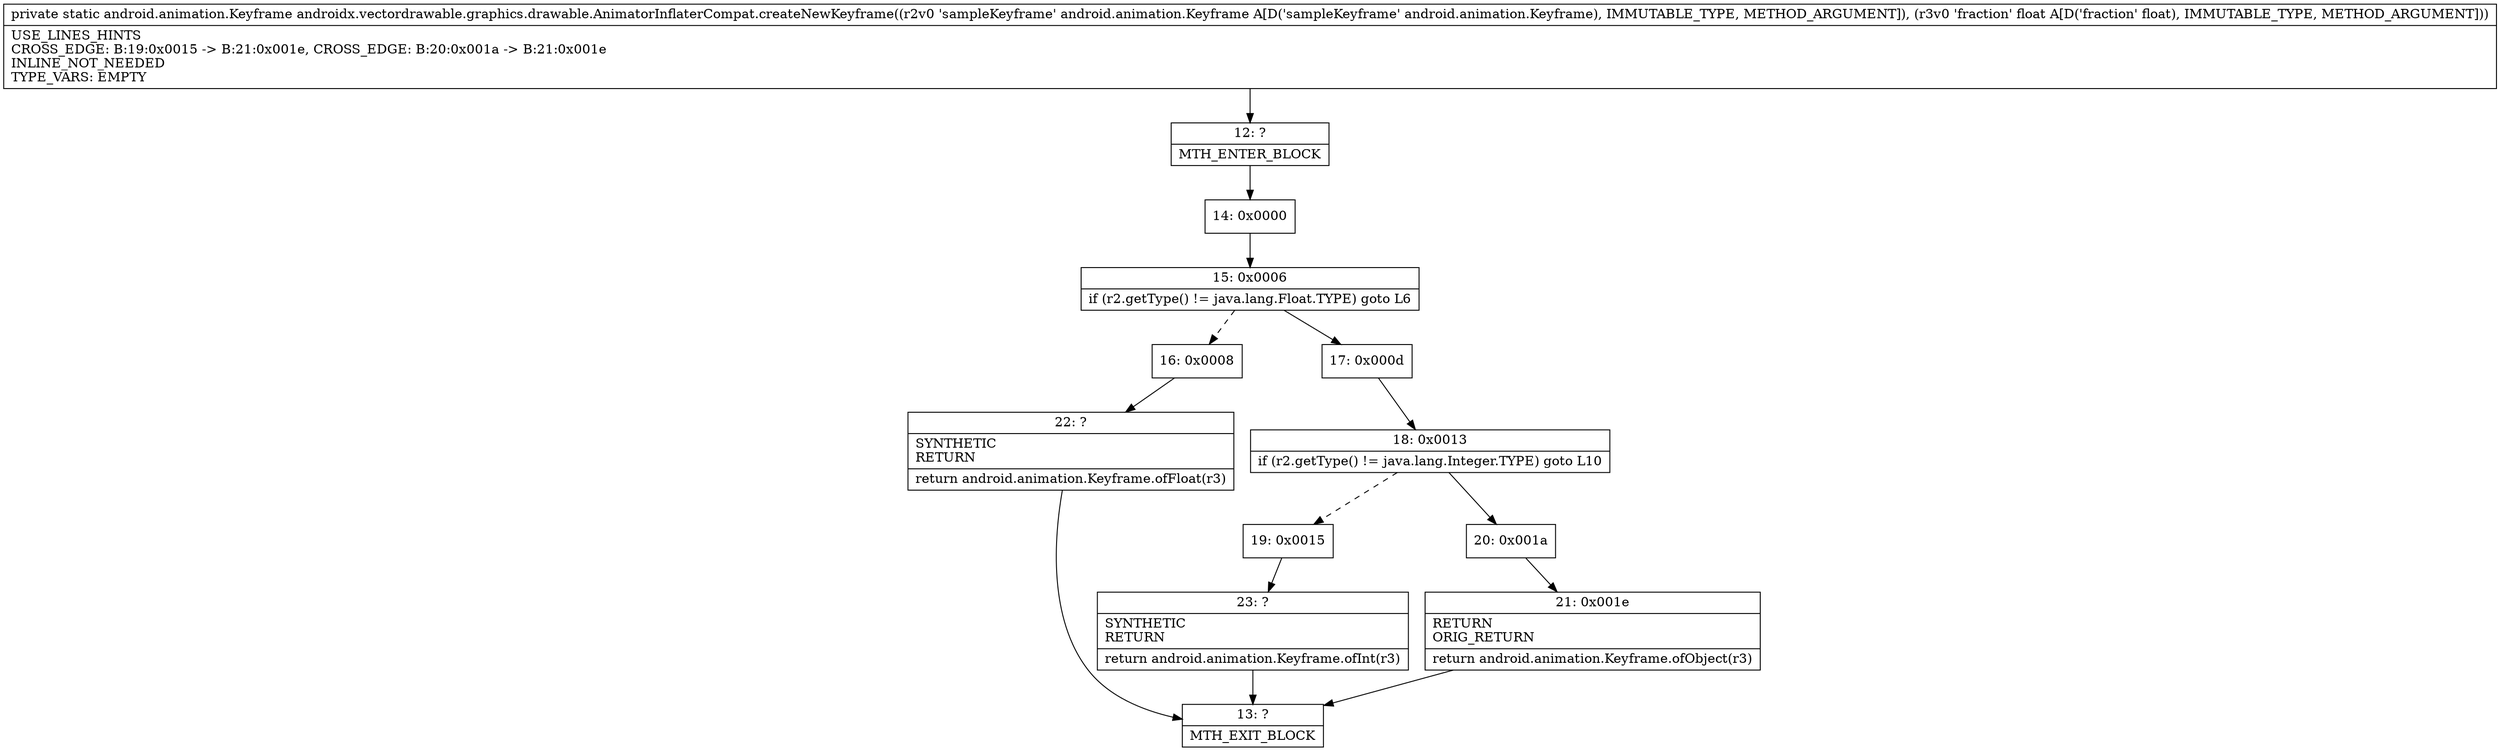 digraph "CFG forandroidx.vectordrawable.graphics.drawable.AnimatorInflaterCompat.createNewKeyframe(Landroid\/animation\/Keyframe;F)Landroid\/animation\/Keyframe;" {
Node_12 [shape=record,label="{12\:\ ?|MTH_ENTER_BLOCK\l}"];
Node_14 [shape=record,label="{14\:\ 0x0000}"];
Node_15 [shape=record,label="{15\:\ 0x0006|if (r2.getType() != java.lang.Float.TYPE) goto L6\l}"];
Node_16 [shape=record,label="{16\:\ 0x0008}"];
Node_22 [shape=record,label="{22\:\ ?|SYNTHETIC\lRETURN\l|return android.animation.Keyframe.ofFloat(r3)\l}"];
Node_13 [shape=record,label="{13\:\ ?|MTH_EXIT_BLOCK\l}"];
Node_17 [shape=record,label="{17\:\ 0x000d}"];
Node_18 [shape=record,label="{18\:\ 0x0013|if (r2.getType() != java.lang.Integer.TYPE) goto L10\l}"];
Node_19 [shape=record,label="{19\:\ 0x0015}"];
Node_23 [shape=record,label="{23\:\ ?|SYNTHETIC\lRETURN\l|return android.animation.Keyframe.ofInt(r3)\l}"];
Node_20 [shape=record,label="{20\:\ 0x001a}"];
Node_21 [shape=record,label="{21\:\ 0x001e|RETURN\lORIG_RETURN\l|return android.animation.Keyframe.ofObject(r3)\l}"];
MethodNode[shape=record,label="{private static android.animation.Keyframe androidx.vectordrawable.graphics.drawable.AnimatorInflaterCompat.createNewKeyframe((r2v0 'sampleKeyframe' android.animation.Keyframe A[D('sampleKeyframe' android.animation.Keyframe), IMMUTABLE_TYPE, METHOD_ARGUMENT]), (r3v0 'fraction' float A[D('fraction' float), IMMUTABLE_TYPE, METHOD_ARGUMENT]))  | USE_LINES_HINTS\lCROSS_EDGE: B:19:0x0015 \-\> B:21:0x001e, CROSS_EDGE: B:20:0x001a \-\> B:21:0x001e\lINLINE_NOT_NEEDED\lTYPE_VARS: EMPTY\l}"];
MethodNode -> Node_12;Node_12 -> Node_14;
Node_14 -> Node_15;
Node_15 -> Node_16[style=dashed];
Node_15 -> Node_17;
Node_16 -> Node_22;
Node_22 -> Node_13;
Node_17 -> Node_18;
Node_18 -> Node_19[style=dashed];
Node_18 -> Node_20;
Node_19 -> Node_23;
Node_23 -> Node_13;
Node_20 -> Node_21;
Node_21 -> Node_13;
}

